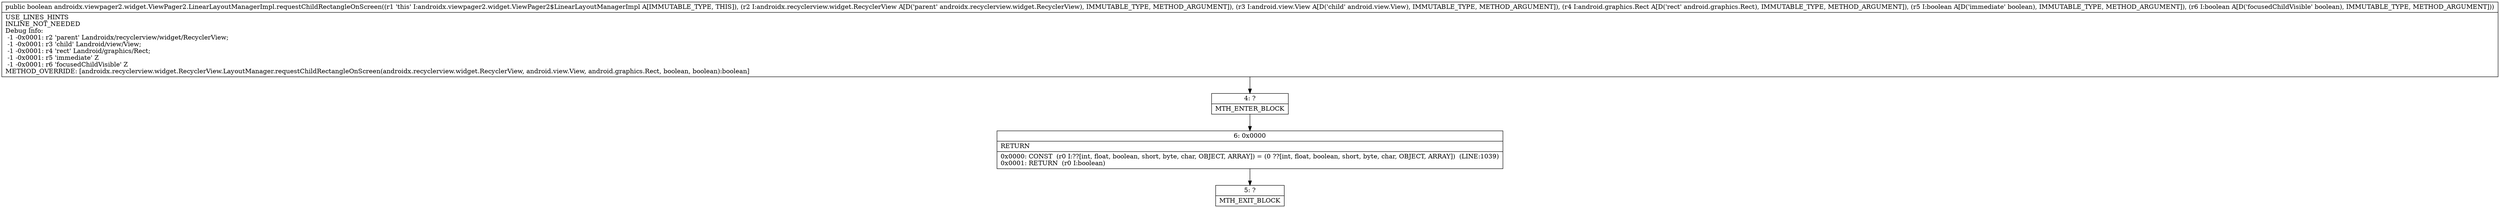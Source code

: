 digraph "CFG forandroidx.viewpager2.widget.ViewPager2.LinearLayoutManagerImpl.requestChildRectangleOnScreen(Landroidx\/recyclerview\/widget\/RecyclerView;Landroid\/view\/View;Landroid\/graphics\/Rect;ZZ)Z" {
Node_4 [shape=record,label="{4\:\ ?|MTH_ENTER_BLOCK\l}"];
Node_6 [shape=record,label="{6\:\ 0x0000|RETURN\l|0x0000: CONST  (r0 I:??[int, float, boolean, short, byte, char, OBJECT, ARRAY]) = (0 ??[int, float, boolean, short, byte, char, OBJECT, ARRAY])  (LINE:1039)\l0x0001: RETURN  (r0 I:boolean) \l}"];
Node_5 [shape=record,label="{5\:\ ?|MTH_EXIT_BLOCK\l}"];
MethodNode[shape=record,label="{public boolean androidx.viewpager2.widget.ViewPager2.LinearLayoutManagerImpl.requestChildRectangleOnScreen((r1 'this' I:androidx.viewpager2.widget.ViewPager2$LinearLayoutManagerImpl A[IMMUTABLE_TYPE, THIS]), (r2 I:androidx.recyclerview.widget.RecyclerView A[D('parent' androidx.recyclerview.widget.RecyclerView), IMMUTABLE_TYPE, METHOD_ARGUMENT]), (r3 I:android.view.View A[D('child' android.view.View), IMMUTABLE_TYPE, METHOD_ARGUMENT]), (r4 I:android.graphics.Rect A[D('rect' android.graphics.Rect), IMMUTABLE_TYPE, METHOD_ARGUMENT]), (r5 I:boolean A[D('immediate' boolean), IMMUTABLE_TYPE, METHOD_ARGUMENT]), (r6 I:boolean A[D('focusedChildVisible' boolean), IMMUTABLE_TYPE, METHOD_ARGUMENT]))  | USE_LINES_HINTS\lINLINE_NOT_NEEDED\lDebug Info:\l  \-1 \-0x0001: r2 'parent' Landroidx\/recyclerview\/widget\/RecyclerView;\l  \-1 \-0x0001: r3 'child' Landroid\/view\/View;\l  \-1 \-0x0001: r4 'rect' Landroid\/graphics\/Rect;\l  \-1 \-0x0001: r5 'immediate' Z\l  \-1 \-0x0001: r6 'focusedChildVisible' Z\lMETHOD_OVERRIDE: [androidx.recyclerview.widget.RecyclerView.LayoutManager.requestChildRectangleOnScreen(androidx.recyclerview.widget.RecyclerView, android.view.View, android.graphics.Rect, boolean, boolean):boolean]\l}"];
MethodNode -> Node_4;Node_4 -> Node_6;
Node_6 -> Node_5;
}

